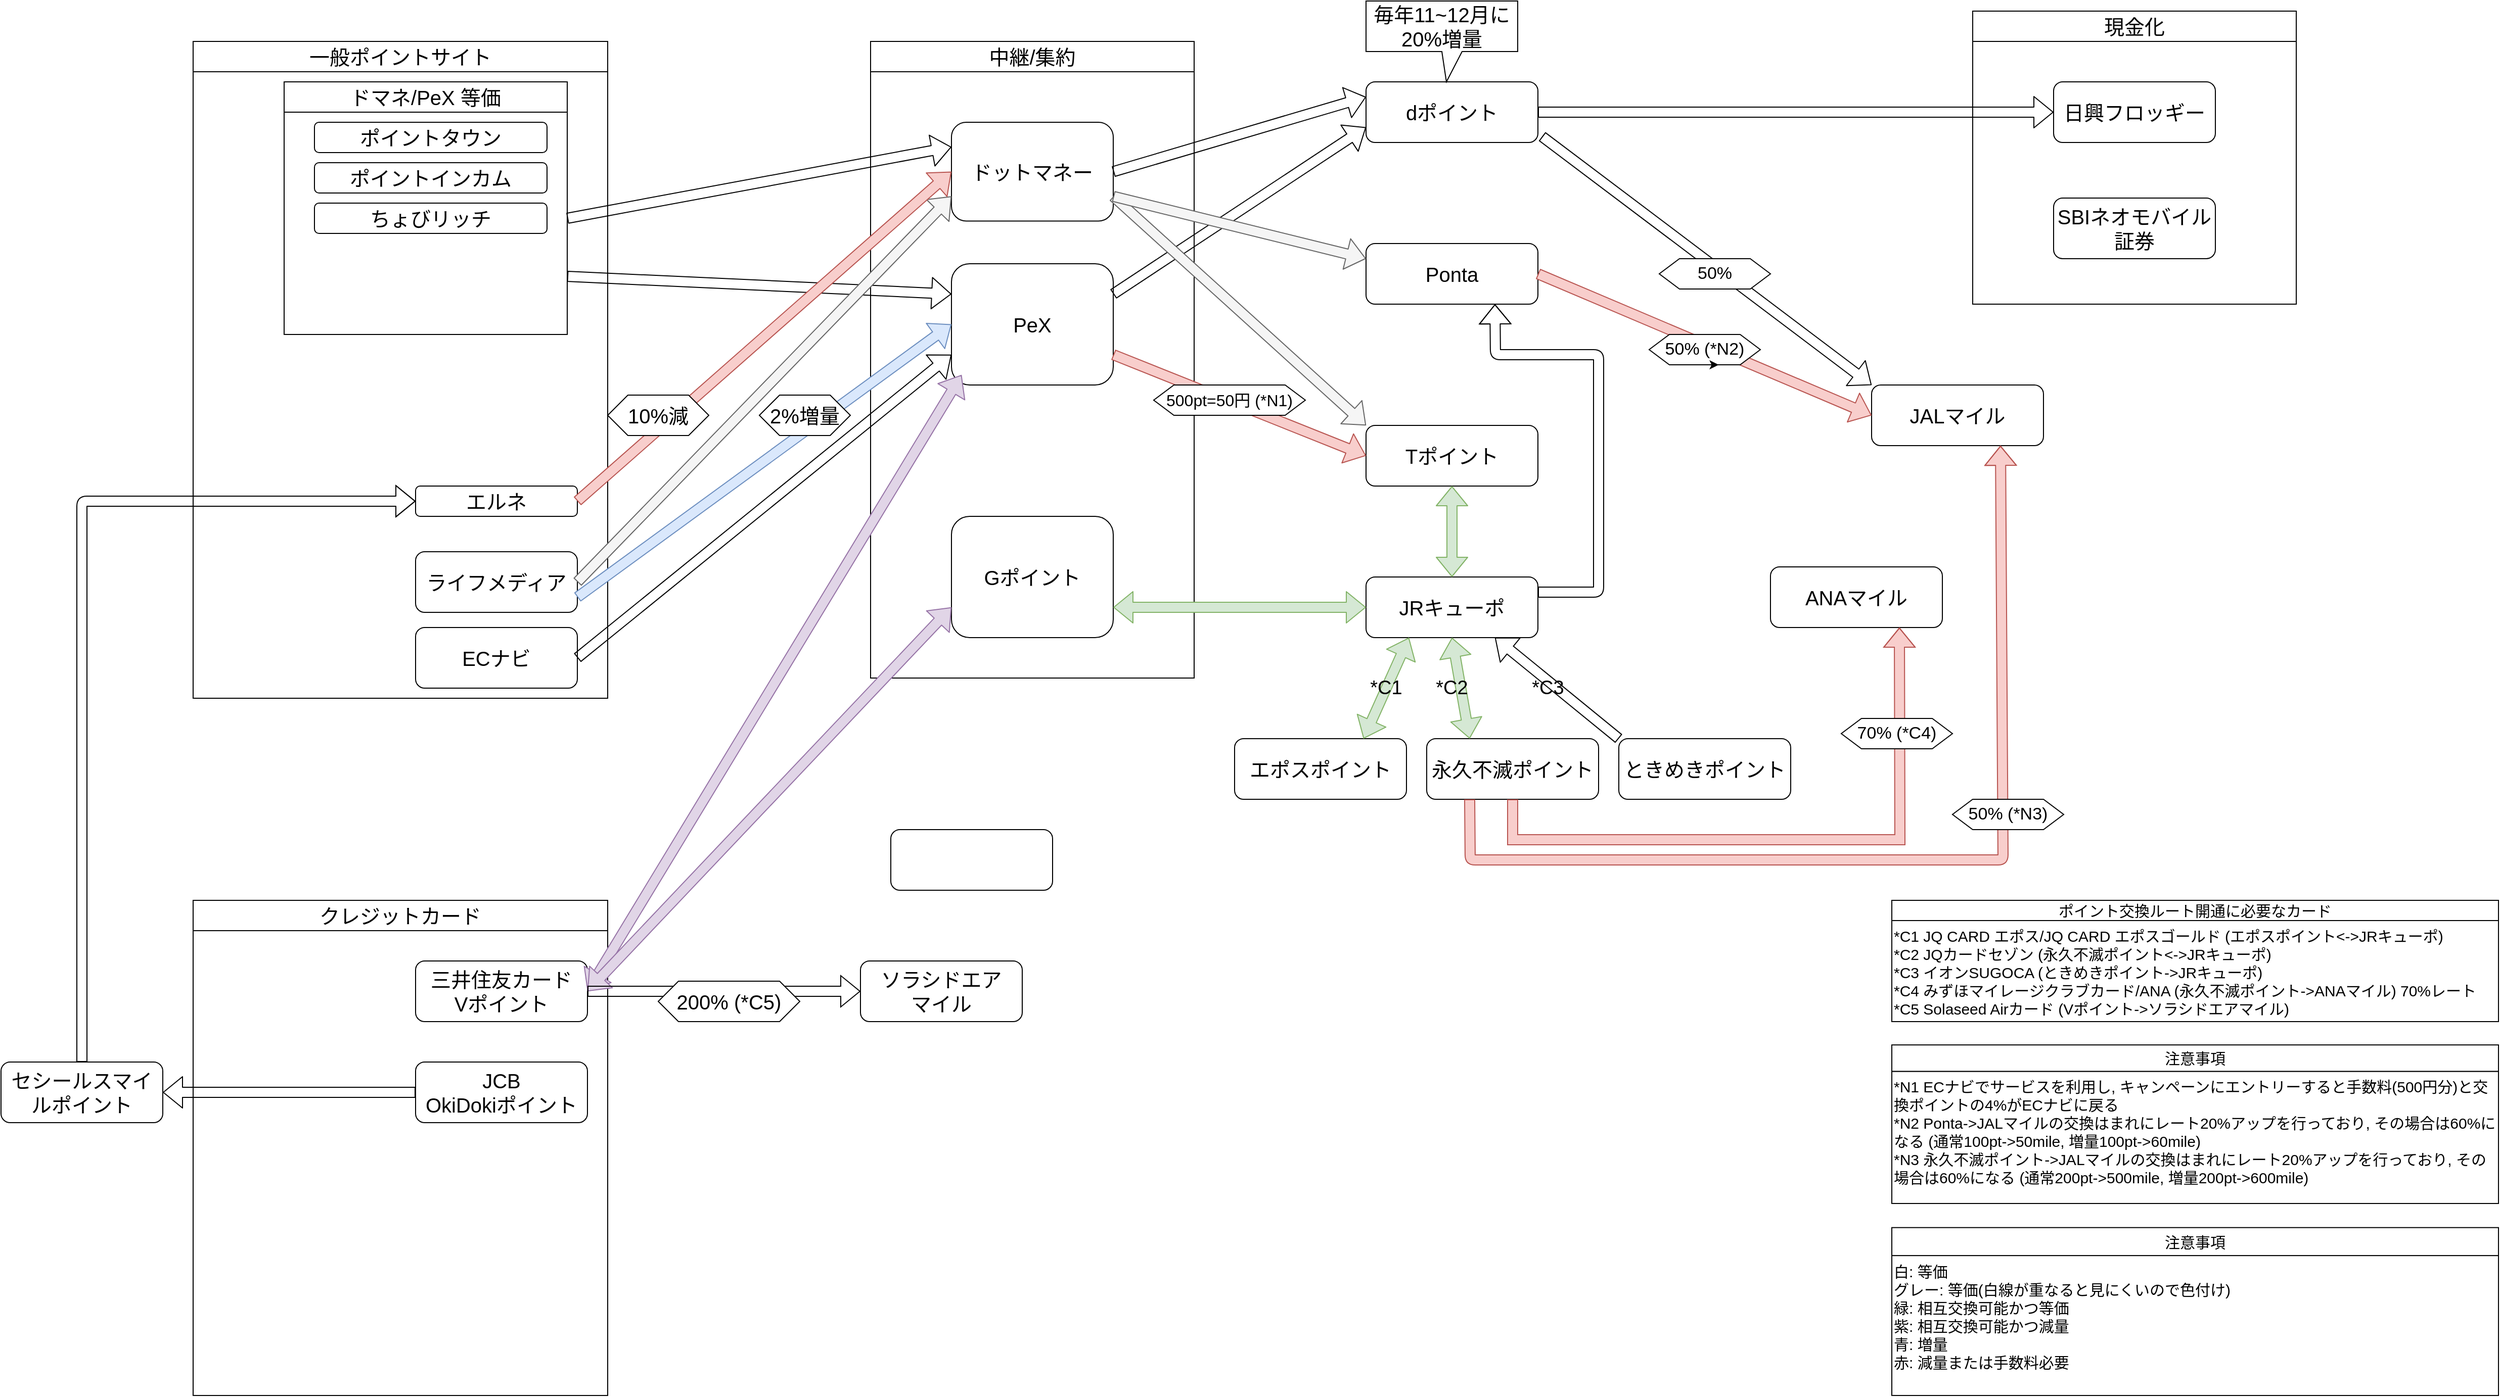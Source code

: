 <mxfile version="16.0.2" type="github">
  <diagram id="JNALb2PzPKqTstAHPSO6" name="ポイントフロー">
    <mxGraphModel dx="1426" dy="742" grid="1" gridSize="10" guides="1" tooltips="1" connect="1" arrows="1" fold="1" page="1" pageScale="1" pageWidth="4681" pageHeight="3300" math="0" shadow="0">
      <root>
        <mxCell id="0" />
        <mxCell id="1" parent="0" />
        <mxCell id="JR7ZV2hf13WswEdfH_Xj-10" value="" style="group" parent="1" vertex="1" connectable="0">
          <mxGeometry x="3200" y="240" width="320" height="290" as="geometry" />
        </mxCell>
        <mxCell id="JR7ZV2hf13WswEdfH_Xj-8" value="" style="rounded=0;whiteSpace=wrap;html=1;fontSize=20;fillColor=none;" parent="JR7ZV2hf13WswEdfH_Xj-10" vertex="1">
          <mxGeometry y="30" width="320" height="260" as="geometry" />
        </mxCell>
        <mxCell id="JR7ZV2hf13WswEdfH_Xj-9" value="現金化" style="rounded=0;whiteSpace=wrap;html=1;fontSize=20;" parent="JR7ZV2hf13WswEdfH_Xj-10" vertex="1">
          <mxGeometry width="320" height="30" as="geometry" />
        </mxCell>
        <mxCell id="eb8NVAbyXiwgKea17MFX-14" value="" style="rounded=0;whiteSpace=wrap;html=1;fontSize=20;fillColor=none;" parent="1" vertex="1">
          <mxGeometry x="2110" y="300" width="320" height="600" as="geometry" />
        </mxCell>
        <mxCell id="n4ACcEZn-75h-fmExN6u-18" value="" style="rounded=0;whiteSpace=wrap;html=1;fontSize=20;fillColor=none;" parent="1" vertex="1">
          <mxGeometry x="1440" y="300" width="410" height="620" as="geometry" />
        </mxCell>
        <mxCell id="n4ACcEZn-75h-fmExN6u-24" value="" style="rounded=0;whiteSpace=wrap;html=1;fontSize=20;align=left;fillColor=none;" parent="1" vertex="1">
          <mxGeometry x="1440" y="1150" width="410" height="460" as="geometry" />
        </mxCell>
        <mxCell id="n4ACcEZn-75h-fmExN6u-7" value="&lt;div style=&quot;font-size: 20px;&quot;&gt;&lt;font style=&quot;font-size: 20px;&quot;&gt;PeX&lt;/font&gt;&lt;/div&gt;" style="rounded=1;whiteSpace=wrap;html=1;fontSize=20;" parent="1" vertex="1">
          <mxGeometry x="2190" y="490" width="160" height="120" as="geometry" />
        </mxCell>
        <mxCell id="n4ACcEZn-75h-fmExN6u-8" value="&lt;font style=&quot;font-size: 20px;&quot;&gt;ドットマネー&lt;/font&gt;" style="rounded=1;whiteSpace=wrap;html=1;fontSize=20;" parent="1" vertex="1">
          <mxGeometry x="2190" y="350" width="160" height="97.76" as="geometry" />
        </mxCell>
        <mxCell id="n4ACcEZn-75h-fmExN6u-9" value="" style="rounded=1;whiteSpace=wrap;html=1;fontSize=20;" parent="1" vertex="1">
          <mxGeometry x="2130" y="1050" width="160" height="60" as="geometry" />
        </mxCell>
        <mxCell id="n4ACcEZn-75h-fmExN6u-10" value="&lt;div style=&quot;font-size: 20px;&quot;&gt;&lt;font style=&quot;font-size: 20px;&quot;&gt;ECナビ&lt;/font&gt;&lt;/div&gt;" style="rounded=1;whiteSpace=wrap;html=1;fontSize=20;" parent="1" vertex="1">
          <mxGeometry x="1660" y="850" width="160" height="60" as="geometry" />
        </mxCell>
        <mxCell id="n4ACcEZn-75h-fmExN6u-11" value="&lt;font style=&quot;font-size: 20px;&quot;&gt;ライフメディア&lt;br style=&quot;font-size: 20px;&quot;&gt;&lt;/font&gt;" style="rounded=1;whiteSpace=wrap;html=1;fontSize=20;" parent="1" vertex="1">
          <mxGeometry x="1660" y="775" width="160" height="60" as="geometry" />
        </mxCell>
        <mxCell id="n4ACcEZn-75h-fmExN6u-13" value="" style="shape=flexArrow;endArrow=classic;html=1;fontSize=20;exitX=1;exitY=0.5;exitDx=0;exitDy=0;entryX=0;entryY=0.75;entryDx=0;entryDy=0;" parent="1" source="n4ACcEZn-75h-fmExN6u-10" target="n4ACcEZn-75h-fmExN6u-7" edge="1">
          <mxGeometry width="50" height="50" relative="1" as="geometry">
            <mxPoint x="1820" y="800" as="sourcePoint" />
            <mxPoint x="2030" y="830" as="targetPoint" />
          </mxGeometry>
        </mxCell>
        <mxCell id="n4ACcEZn-75h-fmExN6u-14" value="" style="shape=flexArrow;endArrow=classic;html=1;fontSize=20;entryX=0;entryY=0.5;entryDx=0;entryDy=0;exitX=1;exitY=0.75;exitDx=0;exitDy=0;fillColor=#dae8fc;strokeColor=#6c8ebf;" parent="1" source="n4ACcEZn-75h-fmExN6u-11" target="n4ACcEZn-75h-fmExN6u-7" edge="1">
          <mxGeometry width="50" height="50" relative="1" as="geometry">
            <mxPoint x="1810" y="690" as="sourcePoint" />
            <mxPoint x="1870" y="640" as="targetPoint" />
          </mxGeometry>
        </mxCell>
        <mxCell id="n4ACcEZn-75h-fmExN6u-19" value="一般ポイントサイト" style="whiteSpace=wrap;html=1;fontSize=20;" parent="1" vertex="1">
          <mxGeometry x="1440" y="270" width="410" height="30" as="geometry" />
        </mxCell>
        <mxCell id="n4ACcEZn-75h-fmExN6u-22" value="" style="shape=flexArrow;endArrow=classic;html=1;fontSize=20;entryX=0;entryY=0.25;entryDx=0;entryDy=0;exitX=1;exitY=0.5;exitDx=0;exitDy=0;" parent="1" source="n4ACcEZn-75h-fmExN6u-47" target="n4ACcEZn-75h-fmExN6u-8" edge="1">
          <mxGeometry width="50" height="50" relative="1" as="geometry">
            <mxPoint x="1830" y="525" as="sourcePoint" />
            <mxPoint x="1910" y="540" as="targetPoint" />
          </mxGeometry>
        </mxCell>
        <mxCell id="n4ACcEZn-75h-fmExN6u-23" value="" style="shape=flexArrow;endArrow=classic;html=1;fontSize=20;entryX=0;entryY=0.25;entryDx=0;entryDy=0;exitX=1;exitY=0.75;exitDx=0;exitDy=0;" parent="1" source="n4ACcEZn-75h-fmExN6u-47" target="n4ACcEZn-75h-fmExN6u-7" edge="1">
          <mxGeometry width="50" height="50" relative="1" as="geometry">
            <mxPoint x="1830" y="565" as="sourcePoint" />
            <mxPoint x="1920" y="585" as="targetPoint" />
          </mxGeometry>
        </mxCell>
        <mxCell id="n4ACcEZn-75h-fmExN6u-25" value="&lt;div&gt;三井住友カード&lt;/div&gt;&lt;div&gt;Vポイント&lt;br&gt;&lt;/div&gt;" style="rounded=1;whiteSpace=wrap;html=1;fontSize=20;align=center;" parent="1" vertex="1">
          <mxGeometry x="1660" y="1180" width="170" height="60" as="geometry" />
        </mxCell>
        <mxCell id="n4ACcEZn-75h-fmExN6u-31" value="&lt;div align=&quot;center&quot;&gt;2%増量&lt;/div&gt;" style="shape=hexagon;perimeter=hexagonPerimeter2;whiteSpace=wrap;html=1;fixedSize=1;fontSize=20;align=center;" parent="1" vertex="1">
          <mxGeometry x="2000" y="620" width="90" height="40" as="geometry" />
        </mxCell>
        <mxCell id="n4ACcEZn-75h-fmExN6u-32" value="" style="shape=flexArrow;endArrow=classic;html=1;fontSize=20;entryX=0;entryY=0.25;entryDx=0;entryDy=0;exitX=1;exitY=0.5;exitDx=0;exitDy=0;" parent="1" source="n4ACcEZn-75h-fmExN6u-8" target="n4ACcEZn-75h-fmExN6u-4" edge="1">
          <mxGeometry width="50" height="50" relative="1" as="geometry">
            <mxPoint x="2190" y="500" as="sourcePoint" />
            <mxPoint x="2240" y="450" as="targetPoint" />
          </mxGeometry>
        </mxCell>
        <mxCell id="n4ACcEZn-75h-fmExN6u-33" value="" style="shape=flexArrow;endArrow=classic;html=1;fontSize=20;entryX=0;entryY=0.75;entryDx=0;entryDy=0;exitX=1;exitY=0.25;exitDx=0;exitDy=0;" parent="1" source="n4ACcEZn-75h-fmExN6u-7" target="n4ACcEZn-75h-fmExN6u-4" edge="1">
          <mxGeometry width="50" height="50" relative="1" as="geometry">
            <mxPoint x="2340" y="700" as="sourcePoint" />
            <mxPoint x="2250" y="700" as="targetPoint" />
          </mxGeometry>
        </mxCell>
        <mxCell id="n4ACcEZn-75h-fmExN6u-16" value="" style="shape=flexArrow;endArrow=classic;html=1;fontSize=20;entryX=0;entryY=0.75;entryDx=0;entryDy=0;exitX=1;exitY=0.5;exitDx=0;exitDy=0;fillColor=#f5f5f5;strokeColor=#666666;" parent="1" source="n4ACcEZn-75h-fmExN6u-11" target="n4ACcEZn-75h-fmExN6u-8" edge="1">
          <mxGeometry width="50" height="50" relative="1" as="geometry">
            <mxPoint x="1820" y="655" as="sourcePoint" />
            <mxPoint x="1870" y="605" as="targetPoint" />
          </mxGeometry>
        </mxCell>
        <mxCell id="n4ACcEZn-75h-fmExN6u-35" value="" style="shape=flexArrow;endArrow=classic;startArrow=classic;html=1;fontSize=20;exitX=1;exitY=0.5;exitDx=0;exitDy=0;fillColor=#e1d5e7;strokeColor=#9673a6;" parent="1" source="n4ACcEZn-75h-fmExN6u-25" edge="1">
          <mxGeometry width="50" height="50" relative="1" as="geometry">
            <mxPoint x="1840" y="1030" as="sourcePoint" />
            <mxPoint x="2200" y="600" as="targetPoint" />
          </mxGeometry>
        </mxCell>
        <mxCell id="n4ACcEZn-75h-fmExN6u-36" value="&lt;div align=&quot;center&quot;&gt;クレジットカード&lt;br&gt;&lt;/div&gt;" style="rounded=0;whiteSpace=wrap;html=1;fontSize=20;align=center;" parent="1" vertex="1">
          <mxGeometry x="1440" y="1120" width="410" height="30" as="geometry" />
        </mxCell>
        <mxCell id="n4ACcEZn-75h-fmExN6u-47" value="" style="rounded=0;whiteSpace=wrap;html=1;fontSize=20;align=left;fillColor=none;verticalAlign=top;" parent="1" vertex="1">
          <mxGeometry x="1530" y="330" width="280" height="230" as="geometry" />
        </mxCell>
        <mxCell id="n4ACcEZn-75h-fmExN6u-48" value="ドマネ/PeX 等価" style="rounded=0;whiteSpace=wrap;html=1;fontSize=20;align=center;" parent="1" vertex="1">
          <mxGeometry x="1530" y="310" width="280" height="30" as="geometry" />
        </mxCell>
        <mxCell id="n4ACcEZn-75h-fmExN6u-51" value="ポイントタウン" style="rounded=1;whiteSpace=wrap;html=1;fontSize=20;align=center;" parent="1" vertex="1">
          <mxGeometry x="1560" y="350" width="230" height="30" as="geometry" />
        </mxCell>
        <mxCell id="n4ACcEZn-75h-fmExN6u-52" value="ポイントインカム" style="rounded=1;whiteSpace=wrap;html=1;fontSize=20;align=center;" parent="1" vertex="1">
          <mxGeometry x="1560" y="390" width="230" height="30" as="geometry" />
        </mxCell>
        <mxCell id="n4ACcEZn-75h-fmExN6u-53" value="ちょびリッチ" style="rounded=1;whiteSpace=wrap;html=1;fontSize=20;align=center;" parent="1" vertex="1">
          <mxGeometry x="1560" y="430" width="230" height="30" as="geometry" />
        </mxCell>
        <mxCell id="n4ACcEZn-75h-fmExN6u-61" value="&lt;div&gt;JCB&lt;/div&gt;&lt;div&gt;OkiDokiポイント&lt;br&gt;&lt;/div&gt;" style="rounded=1;whiteSpace=wrap;html=1;fontSize=20;align=center;" parent="1" vertex="1">
          <mxGeometry x="1660" y="1280" width="170" height="60" as="geometry" />
        </mxCell>
        <mxCell id="eb8NVAbyXiwgKea17MFX-3" value="セシールスマイルポイント" style="rounded=1;whiteSpace=wrap;html=1;fontSize=20;" parent="1" vertex="1">
          <mxGeometry x="1250" y="1280" width="160" height="60" as="geometry" />
        </mxCell>
        <mxCell id="eb8NVAbyXiwgKea17MFX-6" value="エルネ" style="rounded=1;whiteSpace=wrap;html=1;fontSize=20;" parent="1" vertex="1">
          <mxGeometry x="1660" y="710" width="160" height="30" as="geometry" />
        </mxCell>
        <mxCell id="eb8NVAbyXiwgKea17MFX-7" value="" style="shape=flexArrow;endArrow=classic;html=1;fontSize=20;entryX=1;entryY=0.5;entryDx=0;entryDy=0;exitX=0;exitY=0.5;exitDx=0;exitDy=0;" parent="1" source="n4ACcEZn-75h-fmExN6u-61" target="eb8NVAbyXiwgKea17MFX-3" edge="1">
          <mxGeometry width="50" height="50" relative="1" as="geometry">
            <mxPoint x="1490" y="1135" as="sourcePoint" />
            <mxPoint x="1540" y="1085" as="targetPoint" />
          </mxGeometry>
        </mxCell>
        <mxCell id="eb8NVAbyXiwgKea17MFX-8" value="" style="shape=flexArrow;endArrow=classic;html=1;fontSize=20;exitX=0.5;exitY=0;exitDx=0;exitDy=0;entryX=0;entryY=0.5;entryDx=0;entryDy=0;" parent="1" source="eb8NVAbyXiwgKea17MFX-3" target="eb8NVAbyXiwgKea17MFX-6" edge="1">
          <mxGeometry width="50" height="50" relative="1" as="geometry">
            <mxPoint x="1330" y="1070" as="sourcePoint" />
            <mxPoint x="1330" y="660" as="targetPoint" />
            <Array as="points">
              <mxPoint x="1330" y="725" />
            </Array>
          </mxGeometry>
        </mxCell>
        <mxCell id="eb8NVAbyXiwgKea17MFX-10" value="" style="shape=flexArrow;endArrow=classic;html=1;fontSize=20;entryX=0;entryY=0.5;entryDx=0;entryDy=0;fillColor=#f8cecc;strokeColor=#b85450;exitX=1;exitY=0.5;exitDx=0;exitDy=0;" parent="1" source="eb8NVAbyXiwgKea17MFX-6" target="n4ACcEZn-75h-fmExN6u-8" edge="1">
          <mxGeometry width="50" height="50" relative="1" as="geometry">
            <mxPoint x="1820" y="680" as="sourcePoint" />
            <mxPoint x="1870" y="630" as="targetPoint" />
          </mxGeometry>
        </mxCell>
        <mxCell id="eb8NVAbyXiwgKea17MFX-11" value="10%減" style="shape=hexagon;perimeter=hexagonPerimeter2;whiteSpace=wrap;html=1;fixedSize=1;fontSize=20;" parent="1" vertex="1">
          <mxGeometry x="1850" y="620" width="100" height="40" as="geometry" />
        </mxCell>
        <mxCell id="eb8NVAbyXiwgKea17MFX-15" value="中継/集約" style="rounded=0;whiteSpace=wrap;html=1;fontSize=20;" parent="1" vertex="1">
          <mxGeometry x="2110" y="270" width="320" height="30" as="geometry" />
        </mxCell>
        <mxCell id="0r6g7IO5Q1uZSNd1gTx7-1" value="JRキューポ" style="rounded=1;whiteSpace=wrap;html=1;fontSize=20;" parent="1" vertex="1">
          <mxGeometry x="2600" y="800" width="170" height="60" as="geometry" />
        </mxCell>
        <mxCell id="0r6g7IO5Q1uZSNd1gTx7-4" value="&lt;div style=&quot;font-size: 20px&quot;&gt;Gポイント&lt;/div&gt;" style="rounded=1;whiteSpace=wrap;html=1;fontSize=20;" parent="1" vertex="1">
          <mxGeometry x="2190" y="740" width="160" height="120" as="geometry" />
        </mxCell>
        <mxCell id="0r6g7IO5Q1uZSNd1gTx7-5" value="" style="shape=flexArrow;endArrow=classic;startArrow=classic;html=1;exitX=1;exitY=0.5;exitDx=0;exitDy=0;entryX=0;entryY=0.75;entryDx=0;entryDy=0;fillColor=#e1d5e7;strokeColor=#9673a6;" parent="1" source="n4ACcEZn-75h-fmExN6u-25" target="0r6g7IO5Q1uZSNd1gTx7-4" edge="1">
          <mxGeometry width="50" height="50" relative="1" as="geometry">
            <mxPoint x="1960" y="1220" as="sourcePoint" />
            <mxPoint x="2080" y="1000" as="targetPoint" />
          </mxGeometry>
        </mxCell>
        <mxCell id="0r6g7IO5Q1uZSNd1gTx7-8" value="" style="shape=flexArrow;endArrow=classic;startArrow=classic;html=1;exitX=1;exitY=0.75;exitDx=0;exitDy=0;entryX=0;entryY=0.5;entryDx=0;entryDy=0;fillColor=#d5e8d4;strokeColor=#82b366;" parent="1" source="0r6g7IO5Q1uZSNd1gTx7-4" target="0r6g7IO5Q1uZSNd1gTx7-1" edge="1">
          <mxGeometry width="50" height="50" relative="1" as="geometry">
            <mxPoint x="2470" y="790" as="sourcePoint" />
            <mxPoint x="2520" y="740" as="targetPoint" />
          </mxGeometry>
        </mxCell>
        <mxCell id="0r6g7IO5Q1uZSNd1gTx7-9" value="Tポイント" style="rounded=1;whiteSpace=wrap;html=1;fontSize=20;" parent="1" vertex="1">
          <mxGeometry x="2600" y="650" width="170" height="60" as="geometry" />
        </mxCell>
        <mxCell id="0r6g7IO5Q1uZSNd1gTx7-10" value="" style="shape=flexArrow;endArrow=classic;startArrow=classic;html=1;exitX=0.5;exitY=0;exitDx=0;exitDy=0;entryX=0.5;entryY=1;entryDx=0;entryDy=0;fillColor=#d5e8d4;strokeColor=#82b366;" parent="1" source="0r6g7IO5Q1uZSNd1gTx7-1" target="0r6g7IO5Q1uZSNd1gTx7-9" edge="1">
          <mxGeometry width="50" height="50" relative="1" as="geometry">
            <mxPoint x="2440" y="750" as="sourcePoint" />
            <mxPoint x="2500" y="740" as="targetPoint" />
          </mxGeometry>
        </mxCell>
        <mxCell id="0r6g7IO5Q1uZSNd1gTx7-12" value="永久不滅ポイント" style="rounded=1;whiteSpace=wrap;html=1;fontSize=20;" parent="1" vertex="1">
          <mxGeometry x="2660" y="960" width="170" height="60" as="geometry" />
        </mxCell>
        <mxCell id="0r6g7IO5Q1uZSNd1gTx7-13" value="" style="shape=flexArrow;endArrow=classic;html=1;entryX=0;entryY=0.5;entryDx=0;entryDy=0;exitX=1;exitY=0.75;exitDx=0;exitDy=0;fillColor=#f8cecc;strokeColor=#b85450;" parent="1" source="n4ACcEZn-75h-fmExN6u-7" target="0r6g7IO5Q1uZSNd1gTx7-9" edge="1">
          <mxGeometry width="50" height="50" relative="1" as="geometry">
            <mxPoint x="2360" y="600" as="sourcePoint" />
            <mxPoint x="2410" y="550" as="targetPoint" />
          </mxGeometry>
        </mxCell>
        <mxCell id="0r6g7IO5Q1uZSNd1gTx7-14" value="&lt;div&gt;500pt=50円 (&lt;span&gt;*N&lt;/span&gt;&lt;span&gt;1)&lt;/span&gt;&lt;/div&gt;" style="shape=hexagon;perimeter=hexagonPerimeter2;whiteSpace=wrap;html=1;fixedSize=1;fontSize=16;" parent="1" vertex="1">
          <mxGeometry x="2390" y="610" width="150" height="30" as="geometry" />
        </mxCell>
        <mxCell id="0r6g7IO5Q1uZSNd1gTx7-15" value="" style="shape=flexArrow;endArrow=classic;startArrow=classic;html=1;fillColor=#d5e8d4;strokeColor=#82b366;exitX=0.25;exitY=0;exitDx=0;exitDy=0;entryX=0.5;entryY=1;entryDx=0;entryDy=0;" parent="1" source="0r6g7IO5Q1uZSNd1gTx7-12" target="0r6g7IO5Q1uZSNd1gTx7-1" edge="1">
          <mxGeometry width="50" height="50" relative="1" as="geometry">
            <mxPoint x="2760" y="960" as="sourcePoint" />
            <mxPoint x="2720" y="870" as="targetPoint" />
          </mxGeometry>
        </mxCell>
        <mxCell id="kb6ahVInnKZUIDJ3Hx-f-1" value="JALマイル" style="rounded=1;whiteSpace=wrap;html=1;fontSize=20;" parent="1" vertex="1">
          <mxGeometry x="3100" y="610" width="170" height="60" as="geometry" />
        </mxCell>
        <mxCell id="kb6ahVInnKZUIDJ3Hx-f-2" value="ANAマイル" style="rounded=1;whiteSpace=wrap;html=1;fontSize=20;" parent="1" vertex="1">
          <mxGeometry x="3000" y="790" width="170" height="60" as="geometry" />
        </mxCell>
        <mxCell id="kb6ahVInnKZUIDJ3Hx-f-3" value="Ponta" style="rounded=1;whiteSpace=wrap;html=1;align=center;fontSize=20;" parent="1" vertex="1">
          <mxGeometry x="2600" y="470" width="170" height="60" as="geometry" />
        </mxCell>
        <mxCell id="kb6ahVInnKZUIDJ3Hx-f-4" value="" style="group" parent="1" vertex="1" connectable="0">
          <mxGeometry x="2600" y="235" width="170" height="135" as="geometry" />
        </mxCell>
        <mxCell id="n4ACcEZn-75h-fmExN6u-4" value="&lt;div style=&quot;font-size: 20px;&quot; align=&quot;center&quot;&gt;&lt;font style=&quot;font-size: 20px;&quot;&gt;dポイント&lt;/font&gt;&lt;/div&gt;" style="rounded=1;whiteSpace=wrap;html=1;align=center;fontSize=20;" parent="kb6ahVInnKZUIDJ3Hx-f-4" vertex="1">
          <mxGeometry y="75" width="170" height="60" as="geometry" />
        </mxCell>
        <mxCell id="kb6ahVInnKZUIDJ3Hx-f-5" value="" style="shape=flexArrow;endArrow=classic;html=1;exitX=1;exitY=0.25;exitDx=0;exitDy=0;entryX=0.75;entryY=1;entryDx=0;entryDy=0;" parent="1" source="0r6g7IO5Q1uZSNd1gTx7-1" target="kb6ahVInnKZUIDJ3Hx-f-3" edge="1">
          <mxGeometry width="50" height="50" relative="1" as="geometry">
            <mxPoint x="2790" y="830" as="sourcePoint" />
            <mxPoint x="2730" y="580" as="targetPoint" />
            <Array as="points">
              <mxPoint x="2830" y="815" />
              <mxPoint x="2830" y="580" />
              <mxPoint x="2728" y="580" />
            </Array>
          </mxGeometry>
        </mxCell>
        <mxCell id="rARvepKuOwMLc6lqj7yM-1" value="エポスポイント" style="rounded=1;whiteSpace=wrap;html=1;fontSize=20;" parent="1" vertex="1">
          <mxGeometry x="2470" y="960" width="170" height="60" as="geometry" />
        </mxCell>
        <mxCell id="rARvepKuOwMLc6lqj7yM-2" value="" style="shape=flexArrow;endArrow=classic;startArrow=classic;html=1;entryX=0.25;entryY=1;entryDx=0;entryDy=0;exitX=0.75;exitY=0;exitDx=0;exitDy=0;fillColor=#d5e8d4;strokeColor=#82b366;" parent="1" source="rARvepKuOwMLc6lqj7yM-1" target="0r6g7IO5Q1uZSNd1gTx7-1" edge="1">
          <mxGeometry width="50" height="50" relative="1" as="geometry">
            <mxPoint x="2580" y="960" as="sourcePoint" />
            <mxPoint x="2630" y="910" as="targetPoint" />
          </mxGeometry>
        </mxCell>
        <mxCell id="rARvepKuOwMLc6lqj7yM-3" value="" style="shape=flexArrow;endArrow=classic;html=1;entryX=0;entryY=0.5;entryDx=0;entryDy=0;exitX=1;exitY=0.5;exitDx=0;exitDy=0;fillColor=#f8cecc;strokeColor=#b85450;" parent="1" source="kb6ahVInnKZUIDJ3Hx-f-3" target="kb6ahVInnKZUIDJ3Hx-f-1" edge="1">
          <mxGeometry width="50" height="50" relative="1" as="geometry">
            <mxPoint x="2790" y="530" as="sourcePoint" />
            <mxPoint x="2840" y="480" as="targetPoint" />
          </mxGeometry>
        </mxCell>
        <mxCell id="rARvepKuOwMLc6lqj7yM-4" value="50% (*N2)" style="shape=hexagon;perimeter=hexagonPerimeter2;whiteSpace=wrap;html=1;fixedSize=1;fontSize=17;" parent="1" vertex="1">
          <mxGeometry x="2880" y="560" width="110" height="30" as="geometry" />
        </mxCell>
        <mxCell id="rARvepKuOwMLc6lqj7yM-5" value="" style="shape=flexArrow;endArrow=classic;html=1;fontSize=17;entryX=0;entryY=0;entryDx=0;entryDy=0;exitX=1;exitY=0.75;exitDx=0;exitDy=0;fillColor=#f5f5f5;strokeColor=#666666;" parent="1" source="n4ACcEZn-75h-fmExN6u-8" target="0r6g7IO5Q1uZSNd1gTx7-9" edge="1">
          <mxGeometry width="50" height="50" relative="1" as="geometry">
            <mxPoint x="2380" y="480" as="sourcePoint" />
            <mxPoint x="2430" y="430" as="targetPoint" />
          </mxGeometry>
        </mxCell>
        <mxCell id="rARvepKuOwMLc6lqj7yM-7" value="" style="shape=flexArrow;endArrow=classic;html=1;fontSize=17;entryX=0;entryY=0.25;entryDx=0;entryDy=0;exitX=1;exitY=0.75;exitDx=0;exitDy=0;fillColor=#f5f5f5;strokeColor=#666666;" parent="1" source="n4ACcEZn-75h-fmExN6u-8" target="kb6ahVInnKZUIDJ3Hx-f-3" edge="1">
          <mxGeometry width="50" height="50" relative="1" as="geometry">
            <mxPoint x="2390" y="460" as="sourcePoint" />
            <mxPoint x="2440" y="410" as="targetPoint" />
          </mxGeometry>
        </mxCell>
        <mxCell id="n4ACcEZn-75h-fmExN6u-6" value="毎年11~12月に20%増量" style="shape=callout;whiteSpace=wrap;html=1;perimeter=calloutPerimeter;fontSize=20;position2=0.53;" parent="1" vertex="1">
          <mxGeometry x="2600" y="230" width="150" height="80" as="geometry" />
        </mxCell>
        <mxCell id="rZXJAhksHCK-96D58tUN-5" value="" style="group" parent="1" vertex="1" connectable="0">
          <mxGeometry x="3120" y="1250" width="600" height="170" as="geometry" />
        </mxCell>
        <mxCell id="rZXJAhksHCK-96D58tUN-6" value="" style="group" parent="rZXJAhksHCK-96D58tUN-5" vertex="1" connectable="0">
          <mxGeometry y="13.077" width="600" height="156.923" as="geometry" />
        </mxCell>
        <mxCell id="rZXJAhksHCK-96D58tUN-2" value="&lt;font style=&quot;font-size: 15px&quot;&gt;*N1 ECナビでサービスを利用し, キャンペーンにエントリーすると手数料(500円分)と交換ポイントの4%がECナビに戻る&lt;br&gt;*N2 Ponta-&amp;gt;JALマイルの交換はまれにレート20%アップを行っており, その場合は60%になる (通常100pt-&amp;gt;50mile, 増量100pt-&amp;gt;60mile)&lt;br&gt;*N3 永久不滅ポイント-&amp;gt;JALマイルの交換はまれにレート20%アップを行っており, その場合は60%になる (通常200pt-&amp;gt;500mile, 増量200pt-&amp;gt;600mile)&lt;br&gt;&lt;/font&gt;" style="rounded=0;whiteSpace=wrap;html=1;fontSize=12;align=left;verticalAlign=top;" parent="rZXJAhksHCK-96D58tUN-6" vertex="1">
          <mxGeometry y="26.154" width="600" height="130.769" as="geometry" />
        </mxCell>
        <mxCell id="rZXJAhksHCK-96D58tUN-4" value="&lt;font style=&quot;font-size: 15px&quot;&gt;注意事項&lt;/font&gt;" style="rounded=0;whiteSpace=wrap;html=1;fontSize=14;align=center;" parent="rZXJAhksHCK-96D58tUN-6" vertex="1">
          <mxGeometry width="600" height="26.154" as="geometry" />
        </mxCell>
        <mxCell id="rZXJAhksHCK-96D58tUN-9" value="" style="group" parent="1" vertex="1" connectable="0">
          <mxGeometry x="3120" y="1110" width="600" height="130" as="geometry" />
        </mxCell>
        <mxCell id="rZXJAhksHCK-96D58tUN-10" value="" style="group" parent="rZXJAhksHCK-96D58tUN-9" vertex="1" connectable="0">
          <mxGeometry y="10" width="600" height="120" as="geometry" />
        </mxCell>
        <mxCell id="rZXJAhksHCK-96D58tUN-11" value="&lt;font style=&quot;font-size: 15px&quot;&gt;*C1 JQ CARD エポス/JQ CARD エポスゴールド (エポスポイント&amp;lt;-&amp;gt;JRキューポ)&lt;br&gt;*C2 JQカードセゾン (永久不滅ポイント&amp;lt;-&amp;gt;JRキューポ)&lt;br&gt;*C3 イオンSUGOCA (ときめきポイント-&amp;gt;JRキューポ)&lt;br&gt;*C4 みずほマイレージクラブカード/ANA (永久不滅ポイント-&amp;gt;ANAマイル) 70%レート&lt;br&gt;*C5 Solaseed Airカード (Vポイント-&amp;gt;ソラシドエアマイル)&lt;br&gt;&lt;/font&gt;" style="rounded=0;whiteSpace=wrap;html=1;fontSize=12;align=left;verticalAlign=top;" parent="rZXJAhksHCK-96D58tUN-10" vertex="1">
          <mxGeometry y="20" width="600" height="100" as="geometry" />
        </mxCell>
        <mxCell id="rZXJAhksHCK-96D58tUN-12" value="&lt;font style=&quot;font-size: 15px&quot;&gt;ポイント交換ルート開通に必要なカード&lt;/font&gt;" style="rounded=0;whiteSpace=wrap;html=1;fontSize=14;align=center;" parent="rZXJAhksHCK-96D58tUN-10" vertex="1">
          <mxGeometry width="600" height="20" as="geometry" />
        </mxCell>
        <mxCell id="35Za1Qmwk_jCWzCy-l4y-2" value="*C1" style="text;html=1;strokeColor=none;fillColor=none;align=center;verticalAlign=middle;whiteSpace=wrap;rounded=0;fontSize=19;" parent="1" vertex="1">
          <mxGeometry x="2600" y="900" width="40" height="20" as="geometry" />
        </mxCell>
        <mxCell id="35Za1Qmwk_jCWzCy-l4y-3" value="*C2" style="text;html=1;strokeColor=none;fillColor=none;align=center;verticalAlign=middle;whiteSpace=wrap;rounded=0;fontSize=19;" parent="1" vertex="1">
          <mxGeometry x="2665" y="900" width="40" height="20" as="geometry" />
        </mxCell>
        <mxCell id="lN5nsVR4za2gzK-BzXJi-1" value="" style="group" parent="1" vertex="1" connectable="0">
          <mxGeometry x="3120" y="1430" width="600" height="180" as="geometry" />
        </mxCell>
        <mxCell id="lN5nsVR4za2gzK-BzXJi-2" value="" style="group" parent="lN5nsVR4za2gzK-BzXJi-1" vertex="1" connectable="0">
          <mxGeometry y="13.846" width="600" height="166.154" as="geometry" />
        </mxCell>
        <mxCell id="lN5nsVR4za2gzK-BzXJi-3" value="&lt;font style=&quot;font-size: 15px&quot;&gt;白: 等価&lt;br&gt;グレー: 等価(白線が重なると見にくいので色付け)&lt;br&gt;緑: 相互交換可能かつ等価&lt;br&gt;紫: 相互交換可能かつ減量&lt;br&gt;青: 増量&lt;br&gt;赤: 減量または手数料必要&lt;/font&gt;" style="rounded=0;whiteSpace=wrap;html=1;fontSize=12;align=left;verticalAlign=top;" parent="lN5nsVR4za2gzK-BzXJi-2" vertex="1">
          <mxGeometry y="27.692" width="600" height="138.462" as="geometry" />
        </mxCell>
        <mxCell id="lN5nsVR4za2gzK-BzXJi-4" value="&lt;font style=&quot;font-size: 15px&quot;&gt;注意事項&lt;/font&gt;" style="rounded=0;whiteSpace=wrap;html=1;fontSize=14;align=center;" parent="lN5nsVR4za2gzK-BzXJi-2" vertex="1">
          <mxGeometry width="600" height="27.692" as="geometry" />
        </mxCell>
        <mxCell id="u_OpK2MBuBQUZOKGfSeV-1" value="" style="shape=flexArrow;endArrow=classic;html=1;exitX=1.024;exitY=0.9;exitDx=0;exitDy=0;exitPerimeter=0;entryX=0;entryY=0;entryDx=0;entryDy=0;" parent="1" source="n4ACcEZn-75h-fmExN6u-4" target="kb6ahVInnKZUIDJ3Hx-f-1" edge="1">
          <mxGeometry width="50" height="50" relative="1" as="geometry">
            <mxPoint x="2830" y="400" as="sourcePoint" />
            <mxPoint x="2880" y="350" as="targetPoint" />
          </mxGeometry>
        </mxCell>
        <mxCell id="u_OpK2MBuBQUZOKGfSeV-2" value="50%" style="shape=hexagon;perimeter=hexagonPerimeter2;whiteSpace=wrap;html=1;fixedSize=1;fontSize=17;" parent="1" vertex="1">
          <mxGeometry x="2890" y="485" width="110" height="30" as="geometry" />
        </mxCell>
        <mxCell id="u_OpK2MBuBQUZOKGfSeV-4" value="ときめきポイント" style="rounded=1;whiteSpace=wrap;html=1;fontSize=20;" parent="1" vertex="1">
          <mxGeometry x="2850" y="960" width="170" height="60" as="geometry" />
        </mxCell>
        <mxCell id="u_OpK2MBuBQUZOKGfSeV-6" value="" style="shape=flexArrow;endArrow=classic;html=1;entryX=0.75;entryY=1;entryDx=0;entryDy=0;exitX=0;exitY=0;exitDx=0;exitDy=0;" parent="1" source="u_OpK2MBuBQUZOKGfSeV-4" target="0r6g7IO5Q1uZSNd1gTx7-1" edge="1">
          <mxGeometry width="50" height="50" relative="1" as="geometry">
            <mxPoint x="2720" y="950" as="sourcePoint" />
            <mxPoint x="2770" y="900" as="targetPoint" />
          </mxGeometry>
        </mxCell>
        <mxCell id="u_OpK2MBuBQUZOKGfSeV-7" value="*C3" style="text;html=1;strokeColor=none;fillColor=none;align=center;verticalAlign=middle;whiteSpace=wrap;rounded=0;fontSize=19;" parent="1" vertex="1">
          <mxGeometry x="2760" y="900" width="40" height="20" as="geometry" />
        </mxCell>
        <mxCell id="JR7ZV2hf13WswEdfH_Xj-2" value="日興フロッギー" style="rounded=1;whiteSpace=wrap;html=1;fontSize=20;" parent="1" vertex="1">
          <mxGeometry x="3280" y="310" width="160" height="60" as="geometry" />
        </mxCell>
        <mxCell id="JR7ZV2hf13WswEdfH_Xj-3" value="" style="shape=flexArrow;endArrow=classic;html=1;entryX=0;entryY=0.5;entryDx=0;entryDy=0;exitX=1;exitY=0.5;exitDx=0;exitDy=0;" parent="1" source="n4ACcEZn-75h-fmExN6u-4" target="JR7ZV2hf13WswEdfH_Xj-2" edge="1">
          <mxGeometry width="50" height="50" relative="1" as="geometry">
            <mxPoint x="2820" y="330" as="sourcePoint" />
            <mxPoint x="2870" y="280" as="targetPoint" />
          </mxGeometry>
        </mxCell>
        <mxCell id="JR7ZV2hf13WswEdfH_Xj-5" value="SBIネオモバイル証券" style="rounded=1;whiteSpace=wrap;html=1;fontSize=20;" parent="1" vertex="1">
          <mxGeometry x="3280" y="425" width="160" height="60" as="geometry" />
        </mxCell>
        <mxCell id="JR7ZV2hf13WswEdfH_Xj-7" style="edgeStyle=orthogonalEdgeStyle;rounded=0;orthogonalLoop=1;jettySize=auto;html=1;exitX=0.5;exitY=1;exitDx=0;exitDy=0;entryX=0.625;entryY=1;entryDx=0;entryDy=0;" parent="1" source="rARvepKuOwMLc6lqj7yM-4" target="rARvepKuOwMLc6lqj7yM-4" edge="1">
          <mxGeometry relative="1" as="geometry" />
        </mxCell>
        <mxCell id="42S1gZZgL9aO6OL_82ms-1" value="" style="shape=flexArrow;endArrow=classic;html=1;entryX=0.75;entryY=1;entryDx=0;entryDy=0;fillColor=#f8cecc;strokeColor=#b85450;exitX=0.25;exitY=1;exitDx=0;exitDy=0;" parent="1" source="0r6g7IO5Q1uZSNd1gTx7-12" target="kb6ahVInnKZUIDJ3Hx-f-1" edge="1">
          <mxGeometry width="50" height="50" relative="1" as="geometry">
            <mxPoint x="2670" y="1080" as="sourcePoint" />
            <mxPoint x="3300" y="1070" as="targetPoint" />
            <Array as="points">
              <mxPoint x="2703" y="1080" />
              <mxPoint x="2890" y="1080" />
              <mxPoint x="3230" y="1080" />
            </Array>
          </mxGeometry>
        </mxCell>
        <mxCell id="42S1gZZgL9aO6OL_82ms-2" value="50% (*N3)" style="shape=hexagon;perimeter=hexagonPerimeter2;whiteSpace=wrap;html=1;fixedSize=1;fontSize=17;" parent="1" vertex="1">
          <mxGeometry x="3180" y="1020" width="110" height="30" as="geometry" />
        </mxCell>
        <mxCell id="Q_KqXm1EEsMp11W5Yhm7-1" value="" style="shape=flexArrow;endArrow=classic;html=1;rounded=0;entryX=0.75;entryY=1;entryDx=0;entryDy=0;exitX=0.5;exitY=1;exitDx=0;exitDy=0;fillColor=#f8cecc;strokeColor=#b85450;" edge="1" parent="1" source="0r6g7IO5Q1uZSNd1gTx7-12" target="kb6ahVInnKZUIDJ3Hx-f-2">
          <mxGeometry width="50" height="50" relative="1" as="geometry">
            <mxPoint x="2740" y="1060" as="sourcePoint" />
            <mxPoint x="3130" y="880" as="targetPoint" />
            <Array as="points">
              <mxPoint x="2745" y="1060" />
              <mxPoint x="3128" y="1060" />
            </Array>
          </mxGeometry>
        </mxCell>
        <mxCell id="Q_KqXm1EEsMp11W5Yhm7-3" value="70% (*C4)" style="shape=hexagon;perimeter=hexagonPerimeter2;whiteSpace=wrap;html=1;fixedSize=1;fontSize=17;" vertex="1" parent="1">
          <mxGeometry x="3070" y="940" width="110" height="30" as="geometry" />
        </mxCell>
        <mxCell id="Q_KqXm1EEsMp11W5Yhm7-4" value="ソラシドエア&lt;br&gt;マイル" style="rounded=1;whiteSpace=wrap;html=1;fontSize=20;" vertex="1" parent="1">
          <mxGeometry x="2100" y="1180" width="160" height="60" as="geometry" />
        </mxCell>
        <mxCell id="Q_KqXm1EEsMp11W5Yhm7-5" value="" style="shape=flexArrow;endArrow=classic;html=1;rounded=0;entryX=0;entryY=0.5;entryDx=0;entryDy=0;exitX=1;exitY=0.5;exitDx=0;exitDy=0;" edge="1" parent="1" source="n4ACcEZn-75h-fmExN6u-25" target="Q_KqXm1EEsMp11W5Yhm7-4">
          <mxGeometry width="50" height="50" relative="1" as="geometry">
            <mxPoint x="1850" y="1260" as="sourcePoint" />
            <mxPoint x="1900" y="1210" as="targetPoint" />
          </mxGeometry>
        </mxCell>
        <mxCell id="Q_KqXm1EEsMp11W5Yhm7-6" value="&lt;div align=&quot;center&quot;&gt;200% (*C5)&lt;/div&gt;" style="shape=hexagon;perimeter=hexagonPerimeter2;whiteSpace=wrap;html=1;fixedSize=1;fontSize=20;align=center;" vertex="1" parent="1">
          <mxGeometry x="1900" y="1200" width="140" height="40" as="geometry" />
        </mxCell>
      </root>
    </mxGraphModel>
  </diagram>
</mxfile>
